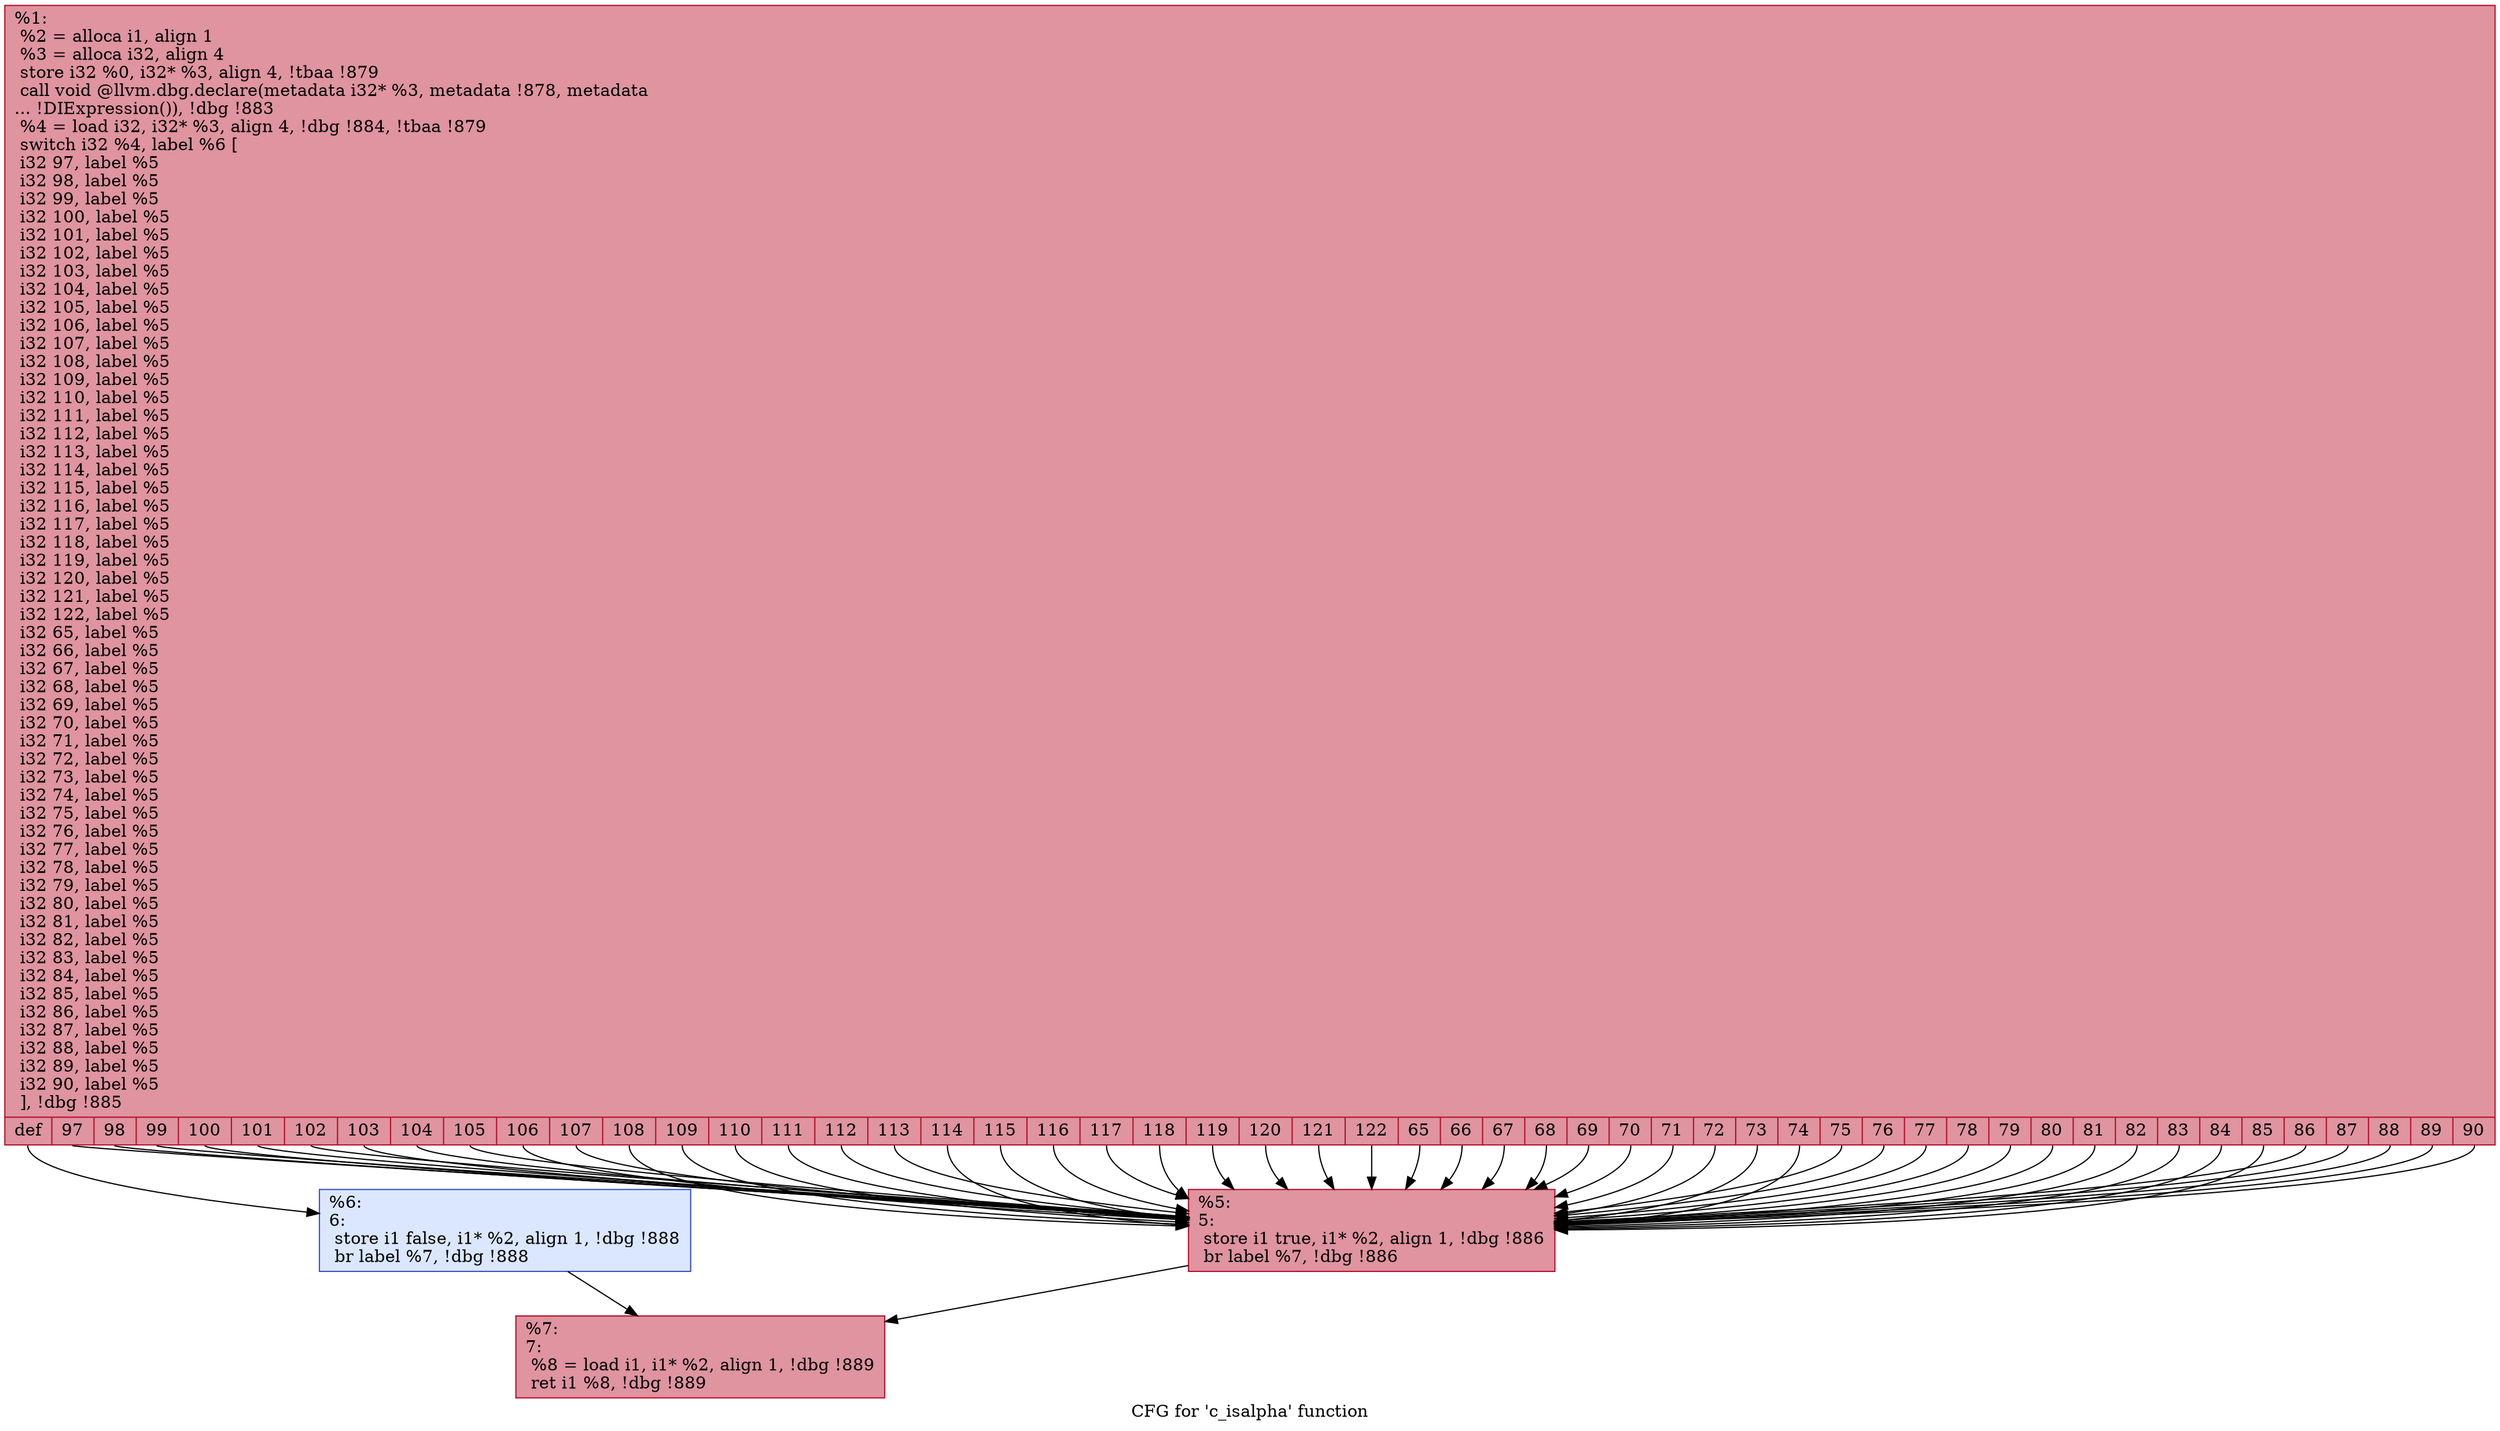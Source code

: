 digraph "CFG for 'c_isalpha' function" {
	label="CFG for 'c_isalpha' function";

	Node0x14f6830 [shape=record,color="#b70d28ff", style=filled, fillcolor="#b70d2870",label="{%1:\l  %2 = alloca i1, align 1\l  %3 = alloca i32, align 4\l  store i32 %0, i32* %3, align 4, !tbaa !879\l  call void @llvm.dbg.declare(metadata i32* %3, metadata !878, metadata\l... !DIExpression()), !dbg !883\l  %4 = load i32, i32* %3, align 4, !dbg !884, !tbaa !879\l  switch i32 %4, label %6 [\l    i32 97, label %5\l    i32 98, label %5\l    i32 99, label %5\l    i32 100, label %5\l    i32 101, label %5\l    i32 102, label %5\l    i32 103, label %5\l    i32 104, label %5\l    i32 105, label %5\l    i32 106, label %5\l    i32 107, label %5\l    i32 108, label %5\l    i32 109, label %5\l    i32 110, label %5\l    i32 111, label %5\l    i32 112, label %5\l    i32 113, label %5\l    i32 114, label %5\l    i32 115, label %5\l    i32 116, label %5\l    i32 117, label %5\l    i32 118, label %5\l    i32 119, label %5\l    i32 120, label %5\l    i32 121, label %5\l    i32 122, label %5\l    i32 65, label %5\l    i32 66, label %5\l    i32 67, label %5\l    i32 68, label %5\l    i32 69, label %5\l    i32 70, label %5\l    i32 71, label %5\l    i32 72, label %5\l    i32 73, label %5\l    i32 74, label %5\l    i32 75, label %5\l    i32 76, label %5\l    i32 77, label %5\l    i32 78, label %5\l    i32 79, label %5\l    i32 80, label %5\l    i32 81, label %5\l    i32 82, label %5\l    i32 83, label %5\l    i32 84, label %5\l    i32 85, label %5\l    i32 86, label %5\l    i32 87, label %5\l    i32 88, label %5\l    i32 89, label %5\l    i32 90, label %5\l  ], !dbg !885\l|{<s0>def|<s1>97|<s2>98|<s3>99|<s4>100|<s5>101|<s6>102|<s7>103|<s8>104|<s9>105|<s10>106|<s11>107|<s12>108|<s13>109|<s14>110|<s15>111|<s16>112|<s17>113|<s18>114|<s19>115|<s20>116|<s21>117|<s22>118|<s23>119|<s24>120|<s25>121|<s26>122|<s27>65|<s28>66|<s29>67|<s30>68|<s31>69|<s32>70|<s33>71|<s34>72|<s35>73|<s36>74|<s37>75|<s38>76|<s39>77|<s40>78|<s41>79|<s42>80|<s43>81|<s44>82|<s45>83|<s46>84|<s47>85|<s48>86|<s49>87|<s50>88|<s51>89|<s52>90}}"];
	Node0x14f6830:s0 -> Node0x14f68d0;
	Node0x14f6830:s1 -> Node0x14f6880;
	Node0x14f6830:s2 -> Node0x14f6880;
	Node0x14f6830:s3 -> Node0x14f6880;
	Node0x14f6830:s4 -> Node0x14f6880;
	Node0x14f6830:s5 -> Node0x14f6880;
	Node0x14f6830:s6 -> Node0x14f6880;
	Node0x14f6830:s7 -> Node0x14f6880;
	Node0x14f6830:s8 -> Node0x14f6880;
	Node0x14f6830:s9 -> Node0x14f6880;
	Node0x14f6830:s10 -> Node0x14f6880;
	Node0x14f6830:s11 -> Node0x14f6880;
	Node0x14f6830:s12 -> Node0x14f6880;
	Node0x14f6830:s13 -> Node0x14f6880;
	Node0x14f6830:s14 -> Node0x14f6880;
	Node0x14f6830:s15 -> Node0x14f6880;
	Node0x14f6830:s16 -> Node0x14f6880;
	Node0x14f6830:s17 -> Node0x14f6880;
	Node0x14f6830:s18 -> Node0x14f6880;
	Node0x14f6830:s19 -> Node0x14f6880;
	Node0x14f6830:s20 -> Node0x14f6880;
	Node0x14f6830:s21 -> Node0x14f6880;
	Node0x14f6830:s22 -> Node0x14f6880;
	Node0x14f6830:s23 -> Node0x14f6880;
	Node0x14f6830:s24 -> Node0x14f6880;
	Node0x14f6830:s25 -> Node0x14f6880;
	Node0x14f6830:s26 -> Node0x14f6880;
	Node0x14f6830:s27 -> Node0x14f6880;
	Node0x14f6830:s28 -> Node0x14f6880;
	Node0x14f6830:s29 -> Node0x14f6880;
	Node0x14f6830:s30 -> Node0x14f6880;
	Node0x14f6830:s31 -> Node0x14f6880;
	Node0x14f6830:s32 -> Node0x14f6880;
	Node0x14f6830:s33 -> Node0x14f6880;
	Node0x14f6830:s34 -> Node0x14f6880;
	Node0x14f6830:s35 -> Node0x14f6880;
	Node0x14f6830:s36 -> Node0x14f6880;
	Node0x14f6830:s37 -> Node0x14f6880;
	Node0x14f6830:s38 -> Node0x14f6880;
	Node0x14f6830:s39 -> Node0x14f6880;
	Node0x14f6830:s40 -> Node0x14f6880;
	Node0x14f6830:s41 -> Node0x14f6880;
	Node0x14f6830:s42 -> Node0x14f6880;
	Node0x14f6830:s43 -> Node0x14f6880;
	Node0x14f6830:s44 -> Node0x14f6880;
	Node0x14f6830:s45 -> Node0x14f6880;
	Node0x14f6830:s46 -> Node0x14f6880;
	Node0x14f6830:s47 -> Node0x14f6880;
	Node0x14f6830:s48 -> Node0x14f6880;
	Node0x14f6830:s49 -> Node0x14f6880;
	Node0x14f6830:s50 -> Node0x14f6880;
	Node0x14f6830:s51 -> Node0x14f6880;
	Node0x14f6830:s52 -> Node0x14f6880;
	Node0x14f6880 [shape=record,color="#b70d28ff", style=filled, fillcolor="#b70d2870",label="{%5:\l5:                                                \l  store i1 true, i1* %2, align 1, !dbg !886\l  br label %7, !dbg !886\l}"];
	Node0x14f6880 -> Node0x14f6920;
	Node0x14f68d0 [shape=record,color="#3d50c3ff", style=filled, fillcolor="#aec9fc70",label="{%6:\l6:                                                \l  store i1 false, i1* %2, align 1, !dbg !888\l  br label %7, !dbg !888\l}"];
	Node0x14f68d0 -> Node0x14f6920;
	Node0x14f6920 [shape=record,color="#b70d28ff", style=filled, fillcolor="#b70d2870",label="{%7:\l7:                                                \l  %8 = load i1, i1* %2, align 1, !dbg !889\l  ret i1 %8, !dbg !889\l}"];
}
